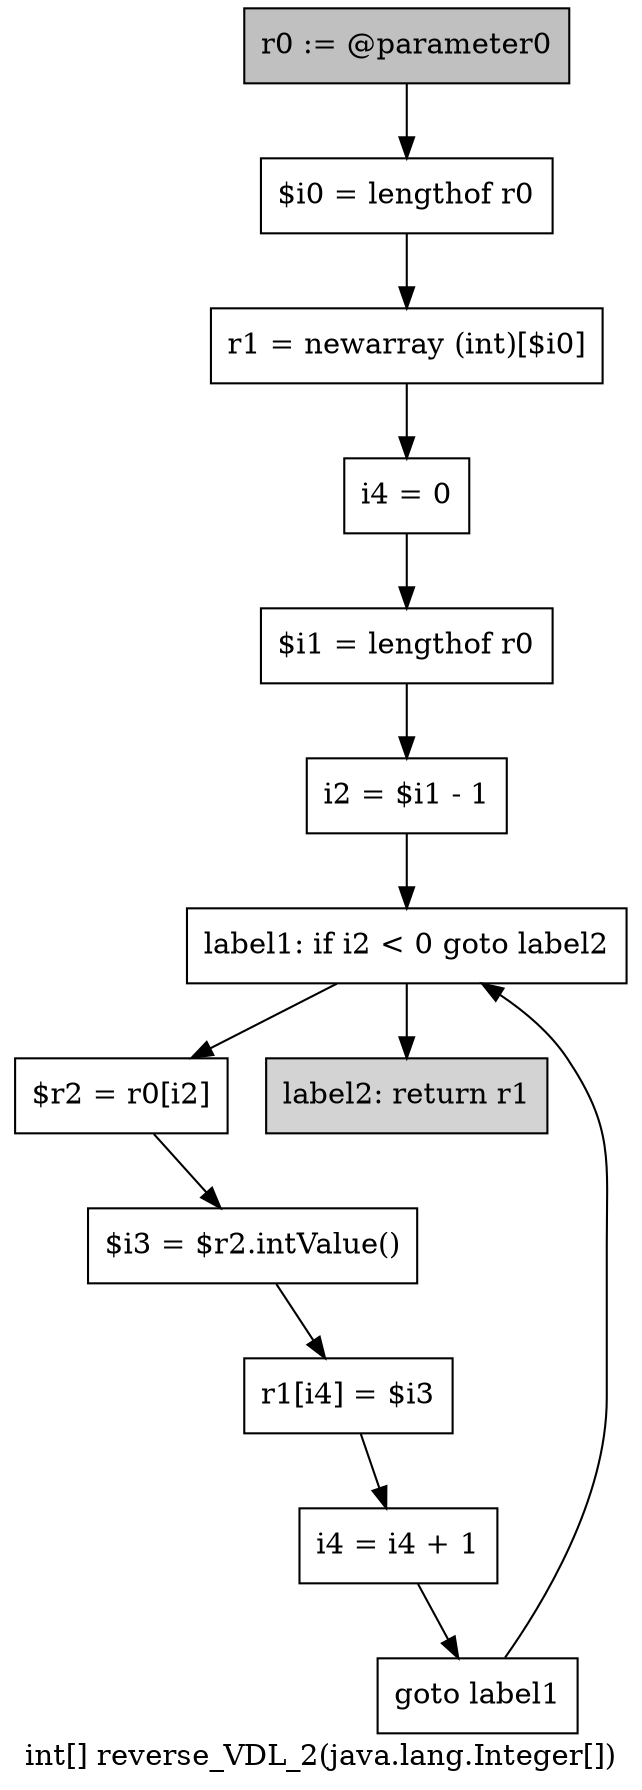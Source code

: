 digraph "int[] reverse_VDL_2(java.lang.Integer[])" {
    label="int[] reverse_VDL_2(java.lang.Integer[])";
    node [shape=box];
    "0" [style=filled,fillcolor=gray,label="r0 := @parameter0",];
    "1" [label="$i0 = lengthof r0",];
    "0"->"1";
    "2" [label="r1 = newarray (int)[$i0]",];
    "1"->"2";
    "3" [label="i4 = 0",];
    "2"->"3";
    "4" [label="$i1 = lengthof r0",];
    "3"->"4";
    "5" [label="i2 = $i1 - 1",];
    "4"->"5";
    "6" [label="label1: if i2 < 0 goto label2",];
    "5"->"6";
    "7" [label="$r2 = r0[i2]",];
    "6"->"7";
    "12" [style=filled,fillcolor=lightgray,label="label2: return r1",];
    "6"->"12";
    "8" [label="$i3 = $r2.intValue()",];
    "7"->"8";
    "9" [label="r1[i4] = $i3",];
    "8"->"9";
    "10" [label="i4 = i4 + 1",];
    "9"->"10";
    "11" [label="goto label1",];
    "10"->"11";
    "11"->"6";
}

